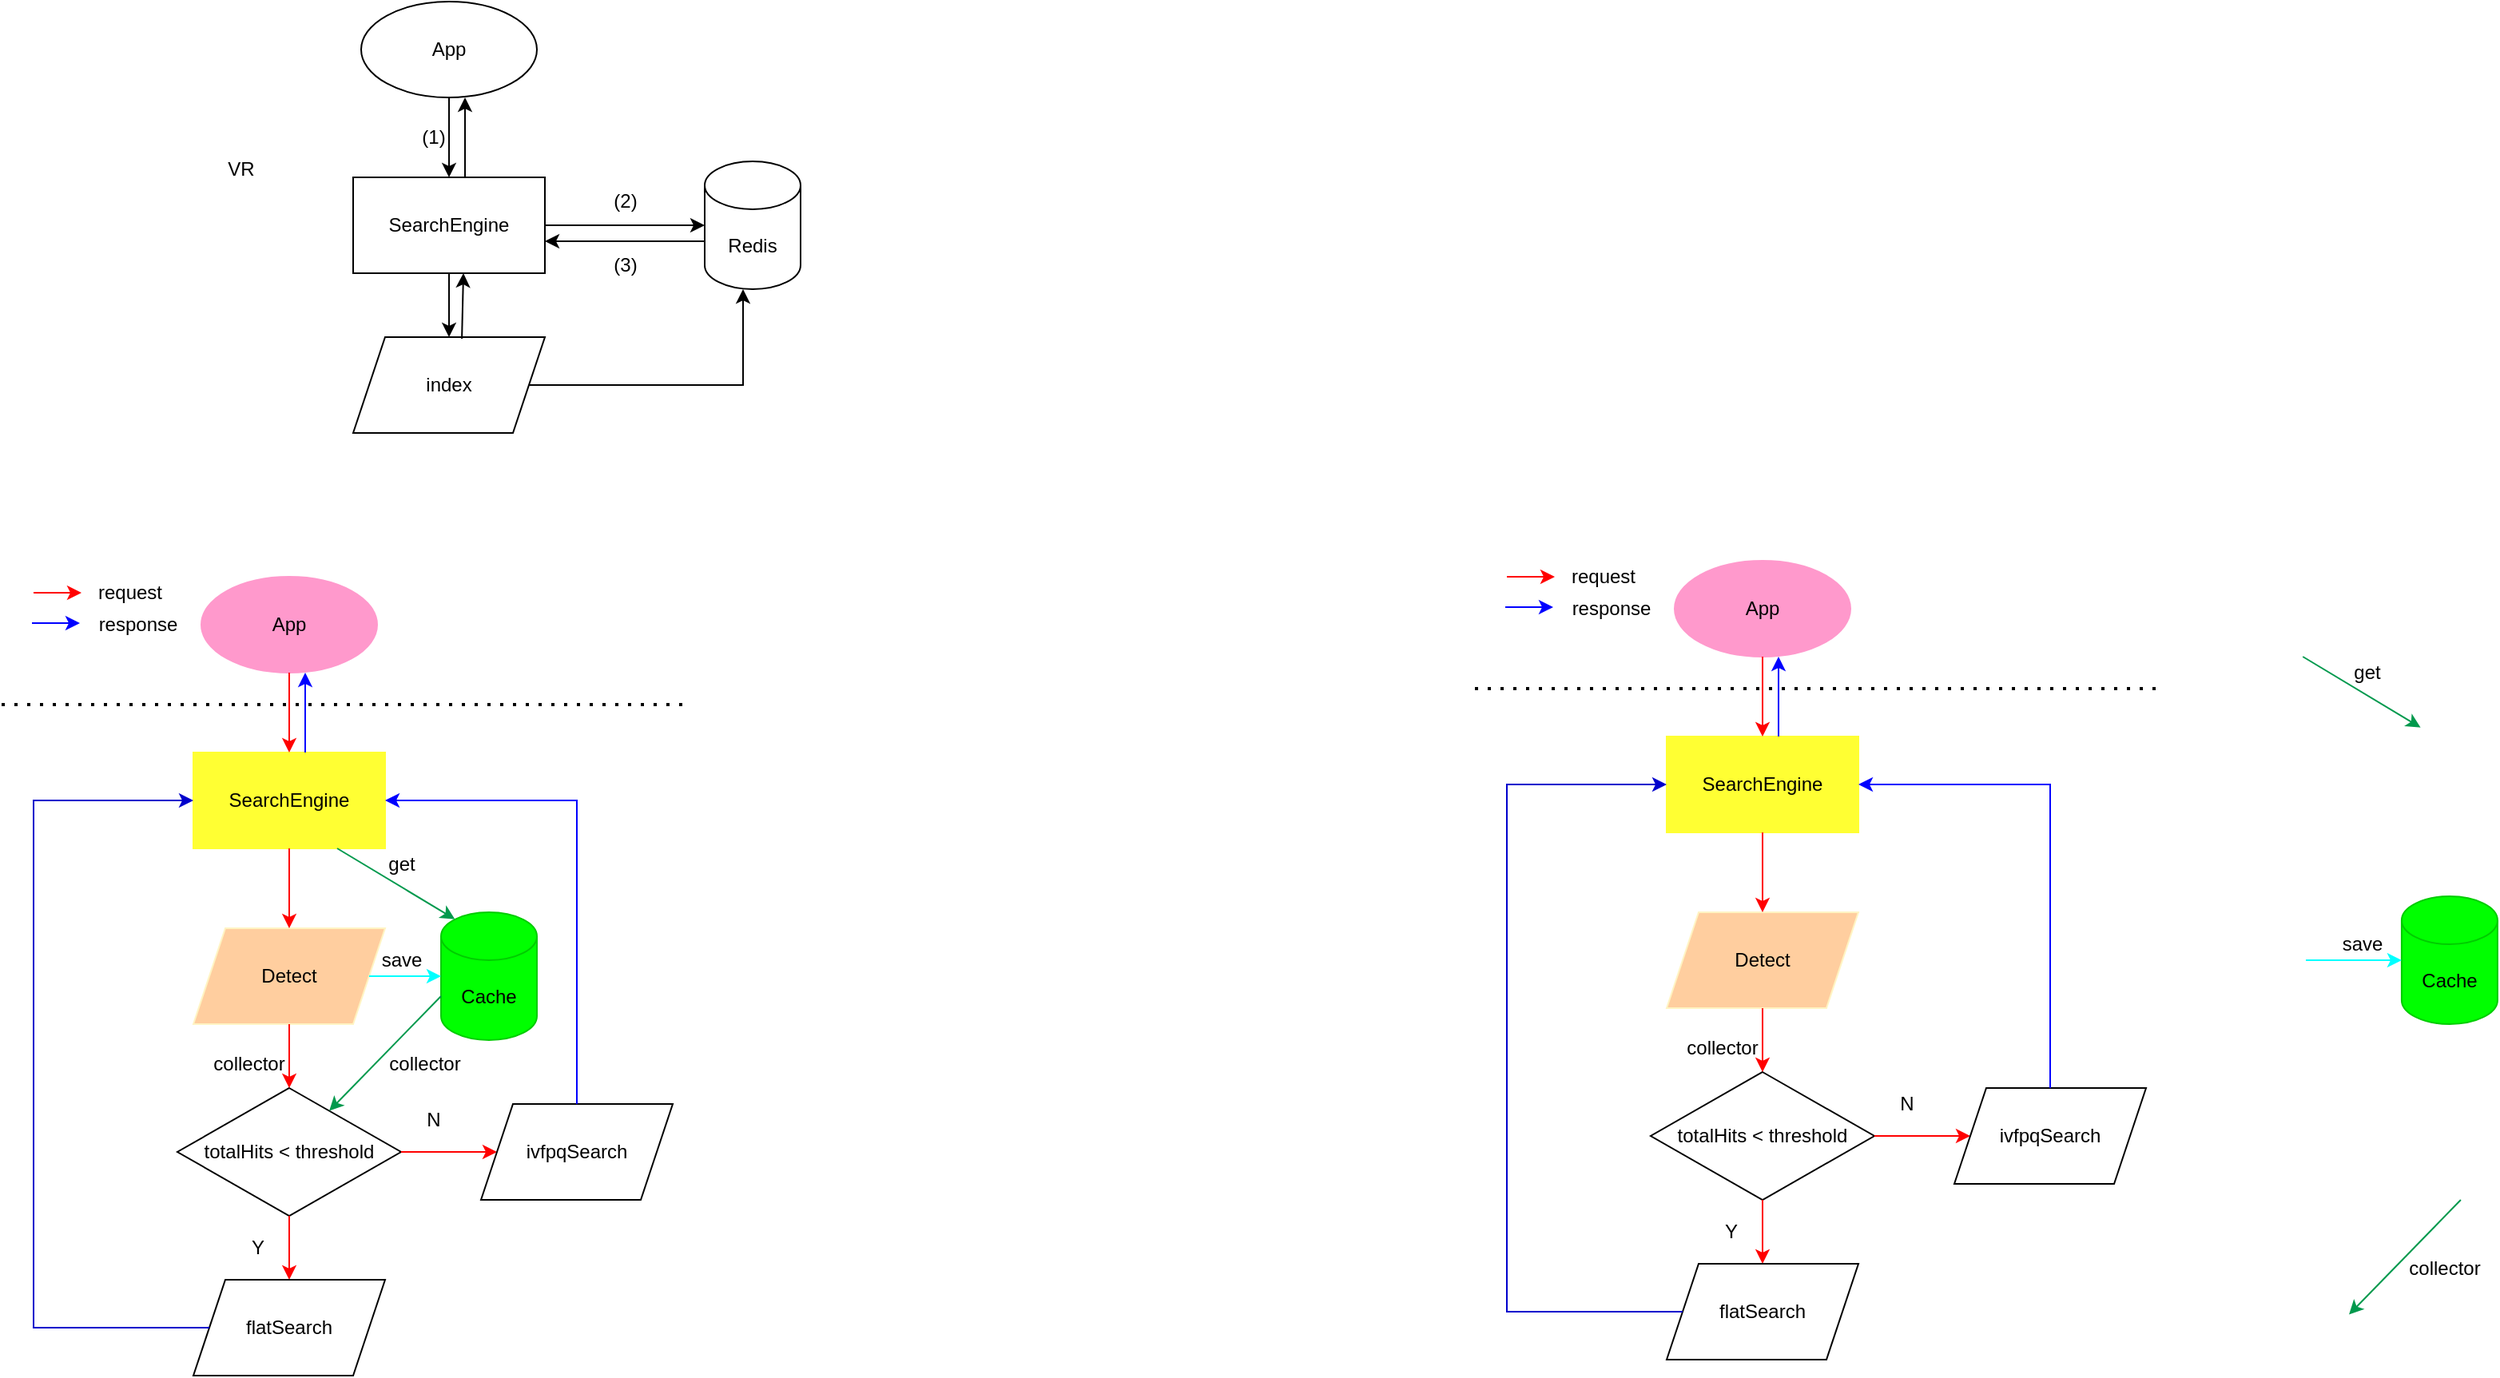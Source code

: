 <mxfile version="20.2.7" type="github">
  <diagram id="n7g1C1cB4a6CKFniwZv7" name="Page-1">
    <mxGraphModel dx="946" dy="614" grid="0" gridSize="10" guides="1" tooltips="1" connect="1" arrows="1" fold="1" page="1" pageScale="1" pageWidth="850" pageHeight="1100" math="0" shadow="0">
      <root>
        <mxCell id="0" />
        <mxCell id="1" parent="0" />
        <mxCell id="Wh6iKpHy1iD3rTgaPX8n-1" value="SearchEngine" style="rounded=0;whiteSpace=wrap;html=1;" parent="1" vertex="1">
          <mxGeometry x="240" y="230" width="120" height="60" as="geometry" />
        </mxCell>
        <mxCell id="Wh6iKpHy1iD3rTgaPX8n-2" value="App" style="ellipse;whiteSpace=wrap;html=1;" parent="1" vertex="1">
          <mxGeometry x="245" y="120" width="110" height="60" as="geometry" />
        </mxCell>
        <mxCell id="Wh6iKpHy1iD3rTgaPX8n-3" value="" style="endArrow=classic;html=1;rounded=0;exitX=0.5;exitY=1;exitDx=0;exitDy=0;" parent="1" source="Wh6iKpHy1iD3rTgaPX8n-2" target="Wh6iKpHy1iD3rTgaPX8n-1" edge="1">
          <mxGeometry width="50" height="50" relative="1" as="geometry">
            <mxPoint x="400" y="320" as="sourcePoint" />
            <mxPoint x="450" y="270" as="targetPoint" />
          </mxGeometry>
        </mxCell>
        <mxCell id="Wh6iKpHy1iD3rTgaPX8n-5" value="Redis" style="shape=cylinder3;whiteSpace=wrap;html=1;boundedLbl=1;backgroundOutline=1;size=15;" parent="1" vertex="1">
          <mxGeometry x="460" y="220" width="60" height="80" as="geometry" />
        </mxCell>
        <mxCell id="Wh6iKpHy1iD3rTgaPX8n-6" value="" style="endArrow=classic;html=1;rounded=0;entryX=0;entryY=0.5;entryDx=0;entryDy=0;entryPerimeter=0;exitX=1;exitY=0.5;exitDx=0;exitDy=0;" parent="1" source="Wh6iKpHy1iD3rTgaPX8n-1" target="Wh6iKpHy1iD3rTgaPX8n-5" edge="1">
          <mxGeometry width="50" height="50" relative="1" as="geometry">
            <mxPoint x="400" y="320" as="sourcePoint" />
            <mxPoint x="450" y="270" as="targetPoint" />
          </mxGeometry>
        </mxCell>
        <mxCell id="Wh6iKpHy1iD3rTgaPX8n-8" value="" style="endArrow=classic;html=1;rounded=0;" parent="1" edge="1">
          <mxGeometry width="50" height="50" relative="1" as="geometry">
            <mxPoint x="460" y="270" as="sourcePoint" />
            <mxPoint x="360" y="270" as="targetPoint" />
          </mxGeometry>
        </mxCell>
        <mxCell id="Wh6iKpHy1iD3rTgaPX8n-9" value="" style="endArrow=classic;html=1;rounded=0;exitX=0.5;exitY=1;exitDx=0;exitDy=0;entryX=0.5;entryY=0;entryDx=0;entryDy=0;" parent="1" source="Wh6iKpHy1iD3rTgaPX8n-1" edge="1">
          <mxGeometry width="50" height="50" relative="1" as="geometry">
            <mxPoint x="400" y="300" as="sourcePoint" />
            <mxPoint x="300" y="330" as="targetPoint" />
          </mxGeometry>
        </mxCell>
        <mxCell id="Wh6iKpHy1iD3rTgaPX8n-10" value="index" style="shape=parallelogram;perimeter=parallelogramPerimeter;whiteSpace=wrap;html=1;fixedSize=1;" parent="1" vertex="1">
          <mxGeometry x="240" y="330" width="120" height="60" as="geometry" />
        </mxCell>
        <mxCell id="Wh6iKpHy1iD3rTgaPX8n-11" value="" style="endArrow=classic;html=1;rounded=0;exitX=0.567;exitY=0.017;exitDx=0;exitDy=0;exitPerimeter=0;" parent="1" source="Wh6iKpHy1iD3rTgaPX8n-10" edge="1">
          <mxGeometry width="50" height="50" relative="1" as="geometry">
            <mxPoint x="310" y="330" as="sourcePoint" />
            <mxPoint x="309" y="290" as="targetPoint" />
          </mxGeometry>
        </mxCell>
        <mxCell id="Wh6iKpHy1iD3rTgaPX8n-12" value="" style="endArrow=none;dashed=1;html=1;dashPattern=1 3;strokeWidth=2;rounded=0;" parent="1" edge="1">
          <mxGeometry width="50" height="50" relative="1" as="geometry">
            <mxPoint x="20" y="560" as="sourcePoint" />
            <mxPoint x="450" y="560" as="targetPoint" />
          </mxGeometry>
        </mxCell>
        <mxCell id="Wh6iKpHy1iD3rTgaPX8n-13" value="VR" style="text;html=1;strokeColor=none;fillColor=none;align=center;verticalAlign=middle;whiteSpace=wrap;rounded=0;" parent="1" vertex="1">
          <mxGeometry x="140" y="210" width="60" height="30" as="geometry" />
        </mxCell>
        <mxCell id="Wh6iKpHy1iD3rTgaPX8n-15" value="" style="endArrow=classic;html=1;rounded=0;exitX=1;exitY=0.5;exitDx=0;exitDy=0;entryX=0.4;entryY=1;entryDx=0;entryDy=0;entryPerimeter=0;" parent="1" source="Wh6iKpHy1iD3rTgaPX8n-10" target="Wh6iKpHy1iD3rTgaPX8n-5" edge="1">
          <mxGeometry width="50" height="50" relative="1" as="geometry">
            <mxPoint x="390" y="260" as="sourcePoint" />
            <mxPoint x="440" y="210" as="targetPoint" />
            <Array as="points">
              <mxPoint x="484" y="360" />
            </Array>
          </mxGeometry>
        </mxCell>
        <mxCell id="Wh6iKpHy1iD3rTgaPX8n-16" value="(1)" style="text;html=1;align=center;verticalAlign=middle;resizable=0;points=[];autosize=1;strokeColor=none;fillColor=none;" parent="1" vertex="1">
          <mxGeometry x="270" y="190" width="40" height="30" as="geometry" />
        </mxCell>
        <mxCell id="Wh6iKpHy1iD3rTgaPX8n-17" value="(2)" style="text;html=1;align=center;verticalAlign=middle;resizable=0;points=[];autosize=1;strokeColor=none;fillColor=none;" parent="1" vertex="1">
          <mxGeometry x="390" y="230" width="40" height="30" as="geometry" />
        </mxCell>
        <mxCell id="Wh6iKpHy1iD3rTgaPX8n-20" value="" style="endArrow=classic;html=1;rounded=0;exitX=0.5;exitY=1;exitDx=0;exitDy=0;" parent="1" edge="1">
          <mxGeometry width="50" height="50" relative="1" as="geometry">
            <mxPoint x="310" y="230" as="sourcePoint" />
            <mxPoint x="310" y="180" as="targetPoint" />
          </mxGeometry>
        </mxCell>
        <mxCell id="Wh6iKpHy1iD3rTgaPX8n-21" value="(3)" style="text;html=1;align=center;verticalAlign=middle;resizable=0;points=[];autosize=1;strokeColor=none;fillColor=none;" parent="1" vertex="1">
          <mxGeometry x="390" y="270" width="40" height="30" as="geometry" />
        </mxCell>
        <mxCell id="Wh6iKpHy1iD3rTgaPX8n-22" value="SearchEngine" style="rounded=0;whiteSpace=wrap;html=1;strokeColor=#FFFF33;fillColor=#FFFF33;" parent="1" vertex="1">
          <mxGeometry x="140" y="590" width="120" height="60" as="geometry" />
        </mxCell>
        <mxCell id="Wh6iKpHy1iD3rTgaPX8n-23" value="App" style="ellipse;whiteSpace=wrap;html=1;strokeColor=#FF99CC;fillColor=#FF99CC;" parent="1" vertex="1">
          <mxGeometry x="145" y="480" width="110" height="60" as="geometry" />
        </mxCell>
        <mxCell id="Wh6iKpHy1iD3rTgaPX8n-24" value="" style="endArrow=classic;html=1;rounded=0;exitX=0.5;exitY=1;exitDx=0;exitDy=0;strokeColor=#FF0000;" parent="1" source="Wh6iKpHy1iD3rTgaPX8n-23" target="Wh6iKpHy1iD3rTgaPX8n-22" edge="1">
          <mxGeometry width="50" height="50" relative="1" as="geometry">
            <mxPoint x="300" y="680" as="sourcePoint" />
            <mxPoint x="350" y="630" as="targetPoint" />
          </mxGeometry>
        </mxCell>
        <mxCell id="Wh6iKpHy1iD3rTgaPX8n-27" value="Detect" style="shape=parallelogram;perimeter=parallelogramPerimeter;whiteSpace=wrap;html=1;fixedSize=1;strokeColor=#FFF4C3;fillColor=#FFCE9F;" parent="1" vertex="1">
          <mxGeometry x="140" y="700" width="120" height="60" as="geometry" />
        </mxCell>
        <mxCell id="Wh6iKpHy1iD3rTgaPX8n-28" value="" style="endArrow=classic;html=1;rounded=0;exitX=0.5;exitY=1;exitDx=0;exitDy=0;entryX=0.5;entryY=0;entryDx=0;entryDy=0;strokeColor=#FF0000;" parent="1" source="Wh6iKpHy1iD3rTgaPX8n-22" target="Wh6iKpHy1iD3rTgaPX8n-27" edge="1">
          <mxGeometry width="50" height="50" relative="1" as="geometry">
            <mxPoint x="390" y="570" as="sourcePoint" />
            <mxPoint x="440" y="520" as="targetPoint" />
          </mxGeometry>
        </mxCell>
        <mxCell id="Wh6iKpHy1iD3rTgaPX8n-29" value="totalHits &amp;lt; threshold" style="rhombus;whiteSpace=wrap;html=1;" parent="1" vertex="1">
          <mxGeometry x="130" y="800" width="140" height="80" as="geometry" />
        </mxCell>
        <mxCell id="Wh6iKpHy1iD3rTgaPX8n-30" value="" style="endArrow=classic;html=1;rounded=0;exitX=0.5;exitY=1;exitDx=0;exitDy=0;entryX=0.5;entryY=0;entryDx=0;entryDy=0;strokeColor=#FF0000;" parent="1" source="Wh6iKpHy1iD3rTgaPX8n-27" target="Wh6iKpHy1iD3rTgaPX8n-29" edge="1">
          <mxGeometry width="50" height="50" relative="1" as="geometry">
            <mxPoint x="390" y="720" as="sourcePoint" />
            <mxPoint x="440" y="670" as="targetPoint" />
          </mxGeometry>
        </mxCell>
        <mxCell id="Wh6iKpHy1iD3rTgaPX8n-31" value="" style="endArrow=classic;html=1;rounded=0;exitX=0.5;exitY=1;exitDx=0;exitDy=0;entryX=0.5;entryY=0;entryDx=0;entryDy=0;strokeColor=#FF0000;" parent="1" source="Wh6iKpHy1iD3rTgaPX8n-29" target="Wh6iKpHy1iD3rTgaPX8n-33" edge="1">
          <mxGeometry width="50" height="50" relative="1" as="geometry">
            <mxPoint x="390" y="820" as="sourcePoint" />
            <mxPoint x="200" y="950" as="targetPoint" />
          </mxGeometry>
        </mxCell>
        <mxCell id="Wh6iKpHy1iD3rTgaPX8n-33" value="flatSearch" style="shape=parallelogram;perimeter=parallelogramPerimeter;whiteSpace=wrap;html=1;fixedSize=1;" parent="1" vertex="1">
          <mxGeometry x="140" y="920" width="120" height="60" as="geometry" />
        </mxCell>
        <mxCell id="Wh6iKpHy1iD3rTgaPX8n-34" value="Y" style="text;html=1;align=center;verticalAlign=middle;resizable=0;points=[];autosize=1;strokeColor=none;fillColor=none;" parent="1" vertex="1">
          <mxGeometry x="165" y="885" width="30" height="30" as="geometry" />
        </mxCell>
        <mxCell id="Wh6iKpHy1iD3rTgaPX8n-35" value="" style="endArrow=classic;html=1;rounded=0;exitX=1;exitY=0.5;exitDx=0;exitDy=0;entryX=0;entryY=0.5;entryDx=0;entryDy=0;strokeColor=#FF0000;" parent="1" source="Wh6iKpHy1iD3rTgaPX8n-29" target="Wh6iKpHy1iD3rTgaPX8n-36" edge="1">
          <mxGeometry width="50" height="50" relative="1" as="geometry">
            <mxPoint x="390" y="780" as="sourcePoint" />
            <mxPoint x="360" y="840" as="targetPoint" />
          </mxGeometry>
        </mxCell>
        <mxCell id="Wh6iKpHy1iD3rTgaPX8n-36" value="ivfpqSearch" style="shape=parallelogram;perimeter=parallelogramPerimeter;whiteSpace=wrap;html=1;fixedSize=1;" parent="1" vertex="1">
          <mxGeometry x="320" y="810" width="120" height="60" as="geometry" />
        </mxCell>
        <mxCell id="Wh6iKpHy1iD3rTgaPX8n-37" value="N" style="text;html=1;align=center;verticalAlign=middle;resizable=0;points=[];autosize=1;strokeColor=none;fillColor=none;" parent="1" vertex="1">
          <mxGeometry x="275" y="805" width="30" height="30" as="geometry" />
        </mxCell>
        <mxCell id="Wh6iKpHy1iD3rTgaPX8n-38" value="" style="endArrow=classic;html=1;rounded=0;exitX=0.5;exitY=0;exitDx=0;exitDy=0;entryX=1;entryY=0.5;entryDx=0;entryDy=0;strokeColor=#0000FF;" parent="1" source="Wh6iKpHy1iD3rTgaPX8n-36" target="Wh6iKpHy1iD3rTgaPX8n-22" edge="1">
          <mxGeometry width="50" height="50" relative="1" as="geometry">
            <mxPoint x="390" y="780" as="sourcePoint" />
            <mxPoint x="440" y="730" as="targetPoint" />
            <Array as="points">
              <mxPoint x="380" y="620" />
            </Array>
          </mxGeometry>
        </mxCell>
        <mxCell id="Wh6iKpHy1iD3rTgaPX8n-39" value="" style="endArrow=classic;html=1;rounded=0;entryX=0;entryY=0.5;entryDx=0;entryDy=0;exitX=0;exitY=0.5;exitDx=0;exitDy=0;strokeColor=#0000CC;" parent="1" source="Wh6iKpHy1iD3rTgaPX8n-33" target="Wh6iKpHy1iD3rTgaPX8n-22" edge="1">
          <mxGeometry width="50" height="50" relative="1" as="geometry">
            <mxPoint x="390" y="840" as="sourcePoint" />
            <mxPoint x="440" y="790" as="targetPoint" />
            <Array as="points">
              <mxPoint x="40" y="950" />
              <mxPoint x="40" y="620" />
            </Array>
          </mxGeometry>
        </mxCell>
        <mxCell id="Wh6iKpHy1iD3rTgaPX8n-40" value="" style="endArrow=classic;html=1;rounded=0;exitX=0.5;exitY=1;exitDx=0;exitDy=0;strokeColor=#0000FF;" parent="1" edge="1">
          <mxGeometry width="50" height="50" relative="1" as="geometry">
            <mxPoint x="210" y="590" as="sourcePoint" />
            <mxPoint x="210" y="540" as="targetPoint" />
          </mxGeometry>
        </mxCell>
        <mxCell id="Wh6iKpHy1iD3rTgaPX8n-41" value="collector" style="text;html=1;strokeColor=none;fillColor=none;align=center;verticalAlign=middle;whiteSpace=wrap;rounded=0;" parent="1" vertex="1">
          <mxGeometry x="145" y="770" width="60" height="30" as="geometry" />
        </mxCell>
        <mxCell id="Wh6iKpHy1iD3rTgaPX8n-42" value="Cache" style="shape=cylinder3;whiteSpace=wrap;html=1;boundedLbl=1;backgroundOutline=1;size=15;strokeColor=#00CC00;fillColor=#00FF00;" parent="1" vertex="1">
          <mxGeometry x="295" y="690" width="60" height="80" as="geometry" />
        </mxCell>
        <mxCell id="Wh6iKpHy1iD3rTgaPX8n-43" value="" style="endArrow=classic;html=1;rounded=0;exitX=0.75;exitY=1;exitDx=0;exitDy=0;entryX=0.145;entryY=0;entryDx=0;entryDy=4.35;entryPerimeter=0;strokeColor=#00994D;" parent="1" source="Wh6iKpHy1iD3rTgaPX8n-22" target="Wh6iKpHy1iD3rTgaPX8n-42" edge="1">
          <mxGeometry width="50" height="50" relative="1" as="geometry">
            <mxPoint x="370" y="690" as="sourcePoint" />
            <mxPoint x="290" y="690" as="targetPoint" />
          </mxGeometry>
        </mxCell>
        <mxCell id="Wh6iKpHy1iD3rTgaPX8n-44" value="" style="endArrow=classic;html=1;rounded=0;exitX=0;exitY=0;exitDx=0;exitDy=52.5;exitPerimeter=0;strokeColor=#00994D;" parent="1" source="Wh6iKpHy1iD3rTgaPX8n-42" target="Wh6iKpHy1iD3rTgaPX8n-29" edge="1">
          <mxGeometry width="50" height="50" relative="1" as="geometry">
            <mxPoint x="470" y="670" as="sourcePoint" />
            <mxPoint x="420" y="640" as="targetPoint" />
          </mxGeometry>
        </mxCell>
        <mxCell id="Wh6iKpHy1iD3rTgaPX8n-45" value="collector" style="text;html=1;strokeColor=none;fillColor=none;align=center;verticalAlign=middle;whiteSpace=wrap;rounded=0;" parent="1" vertex="1">
          <mxGeometry x="255" y="770" width="60" height="30" as="geometry" />
        </mxCell>
        <mxCell id="Wh6iKpHy1iD3rTgaPX8n-46" value="" style="endArrow=classic;html=1;rounded=0;strokeColor=#00FFFF;exitX=1;exitY=0.5;exitDx=0;exitDy=0;entryX=0;entryY=0.5;entryDx=0;entryDy=0;entryPerimeter=0;" parent="1" source="Wh6iKpHy1iD3rTgaPX8n-27" target="Wh6iKpHy1iD3rTgaPX8n-42" edge="1">
          <mxGeometry width="50" height="50" relative="1" as="geometry">
            <mxPoint x="360" y="760" as="sourcePoint" />
            <mxPoint x="410" y="710" as="targetPoint" />
          </mxGeometry>
        </mxCell>
        <mxCell id="Wh6iKpHy1iD3rTgaPX8n-53" value="request" style="text;html=1;align=center;verticalAlign=middle;resizable=0;points=[];autosize=1;strokeColor=none;fillColor=none;" parent="1" vertex="1">
          <mxGeometry x="70" y="475" width="60" height="30" as="geometry" />
        </mxCell>
        <mxCell id="Wh6iKpHy1iD3rTgaPX8n-55" value="" style="endArrow=classic;html=1;rounded=0;strokeColor=#FF0000;" parent="1" edge="1">
          <mxGeometry width="50" height="50" relative="1" as="geometry">
            <mxPoint x="40" y="490" as="sourcePoint" />
            <mxPoint x="70" y="490" as="targetPoint" />
          </mxGeometry>
        </mxCell>
        <mxCell id="Wh6iKpHy1iD3rTgaPX8n-57" value="" style="endArrow=classic;html=1;rounded=0;strokeColor=#0000FF;" parent="1" edge="1">
          <mxGeometry width="50" height="50" relative="1" as="geometry">
            <mxPoint x="39" y="509" as="sourcePoint" />
            <mxPoint x="69" y="509" as="targetPoint" />
          </mxGeometry>
        </mxCell>
        <mxCell id="Wh6iKpHy1iD3rTgaPX8n-58" value="response" style="text;html=1;align=center;verticalAlign=middle;resizable=0;points=[];autosize=1;strokeColor=none;fillColor=none;" parent="1" vertex="1">
          <mxGeometry x="70" y="495" width="70" height="30" as="geometry" />
        </mxCell>
        <mxCell id="Wh6iKpHy1iD3rTgaPX8n-59" value="get" style="text;html=1;align=center;verticalAlign=middle;resizable=0;points=[];autosize=1;strokeColor=none;fillColor=none;" parent="1" vertex="1">
          <mxGeometry x="250" y="645" width="40" height="30" as="geometry" />
        </mxCell>
        <mxCell id="Wh6iKpHy1iD3rTgaPX8n-60" value="save" style="text;html=1;align=center;verticalAlign=middle;resizable=0;points=[];autosize=1;strokeColor=none;fillColor=none;" parent="1" vertex="1">
          <mxGeometry x="245" y="705" width="50" height="30" as="geometry" />
        </mxCell>
        <mxCell id="PE5HjTqQ0lYY5-2WtEXY-1" value="" style="endArrow=none;dashed=1;html=1;dashPattern=1 3;strokeWidth=2;rounded=0;" edge="1" parent="1">
          <mxGeometry width="50" height="50" relative="1" as="geometry">
            <mxPoint x="942" y="550" as="sourcePoint" />
            <mxPoint x="1372" y="550" as="targetPoint" />
          </mxGeometry>
        </mxCell>
        <mxCell id="PE5HjTqQ0lYY5-2WtEXY-2" value="SearchEngine" style="rounded=0;whiteSpace=wrap;html=1;strokeColor=#FFFF33;fillColor=#FFFF33;" vertex="1" parent="1">
          <mxGeometry x="1062" y="580" width="120" height="60" as="geometry" />
        </mxCell>
        <mxCell id="PE5HjTqQ0lYY5-2WtEXY-3" value="App" style="ellipse;whiteSpace=wrap;html=1;strokeColor=#FF99CC;fillColor=#FF99CC;" vertex="1" parent="1">
          <mxGeometry x="1067" y="470" width="110" height="60" as="geometry" />
        </mxCell>
        <mxCell id="PE5HjTqQ0lYY5-2WtEXY-4" value="" style="endArrow=classic;html=1;rounded=0;exitX=0.5;exitY=1;exitDx=0;exitDy=0;strokeColor=#FF0000;" edge="1" parent="1" source="PE5HjTqQ0lYY5-2WtEXY-3" target="PE5HjTqQ0lYY5-2WtEXY-2">
          <mxGeometry width="50" height="50" relative="1" as="geometry">
            <mxPoint x="1222" y="670" as="sourcePoint" />
            <mxPoint x="1272" y="620" as="targetPoint" />
          </mxGeometry>
        </mxCell>
        <mxCell id="PE5HjTqQ0lYY5-2WtEXY-5" value="Detect" style="shape=parallelogram;perimeter=parallelogramPerimeter;whiteSpace=wrap;html=1;fixedSize=1;strokeColor=#FFF4C3;fillColor=#FFCE9F;" vertex="1" parent="1">
          <mxGeometry x="1062" y="690" width="120" height="60" as="geometry" />
        </mxCell>
        <mxCell id="PE5HjTqQ0lYY5-2WtEXY-6" value="" style="endArrow=classic;html=1;rounded=0;exitX=0.5;exitY=1;exitDx=0;exitDy=0;entryX=0.5;entryY=0;entryDx=0;entryDy=0;strokeColor=#FF0000;" edge="1" parent="1" source="PE5HjTqQ0lYY5-2WtEXY-2" target="PE5HjTqQ0lYY5-2WtEXY-5">
          <mxGeometry width="50" height="50" relative="1" as="geometry">
            <mxPoint x="1312" y="560" as="sourcePoint" />
            <mxPoint x="1362" y="510" as="targetPoint" />
          </mxGeometry>
        </mxCell>
        <mxCell id="PE5HjTqQ0lYY5-2WtEXY-7" value="totalHits &amp;lt; threshold" style="rhombus;whiteSpace=wrap;html=1;" vertex="1" parent="1">
          <mxGeometry x="1052" y="790" width="140" height="80" as="geometry" />
        </mxCell>
        <mxCell id="PE5HjTqQ0lYY5-2WtEXY-8" value="" style="endArrow=classic;html=1;rounded=0;exitX=0.5;exitY=1;exitDx=0;exitDy=0;entryX=0.5;entryY=0;entryDx=0;entryDy=0;strokeColor=#FF0000;" edge="1" parent="1" source="PE5HjTqQ0lYY5-2WtEXY-5" target="PE5HjTqQ0lYY5-2WtEXY-7">
          <mxGeometry width="50" height="50" relative="1" as="geometry">
            <mxPoint x="1312" y="710" as="sourcePoint" />
            <mxPoint x="1362" y="660" as="targetPoint" />
          </mxGeometry>
        </mxCell>
        <mxCell id="PE5HjTqQ0lYY5-2WtEXY-9" value="" style="endArrow=classic;html=1;rounded=0;exitX=0.5;exitY=1;exitDx=0;exitDy=0;entryX=0.5;entryY=0;entryDx=0;entryDy=0;strokeColor=#FF0000;" edge="1" parent="1" source="PE5HjTqQ0lYY5-2WtEXY-7" target="PE5HjTqQ0lYY5-2WtEXY-10">
          <mxGeometry width="50" height="50" relative="1" as="geometry">
            <mxPoint x="1312" y="810" as="sourcePoint" />
            <mxPoint x="1122" y="940" as="targetPoint" />
          </mxGeometry>
        </mxCell>
        <mxCell id="PE5HjTqQ0lYY5-2WtEXY-10" value="flatSearch" style="shape=parallelogram;perimeter=parallelogramPerimeter;whiteSpace=wrap;html=1;fixedSize=1;" vertex="1" parent="1">
          <mxGeometry x="1062" y="910" width="120" height="60" as="geometry" />
        </mxCell>
        <mxCell id="PE5HjTqQ0lYY5-2WtEXY-11" value="Y" style="text;html=1;align=center;verticalAlign=middle;resizable=0;points=[];autosize=1;strokeColor=none;fillColor=none;" vertex="1" parent="1">
          <mxGeometry x="1087" y="875" width="30" height="30" as="geometry" />
        </mxCell>
        <mxCell id="PE5HjTqQ0lYY5-2WtEXY-12" value="" style="endArrow=classic;html=1;rounded=0;exitX=1;exitY=0.5;exitDx=0;exitDy=0;entryX=0;entryY=0.5;entryDx=0;entryDy=0;strokeColor=#FF0000;" edge="1" parent="1" source="PE5HjTqQ0lYY5-2WtEXY-7" target="PE5HjTqQ0lYY5-2WtEXY-13">
          <mxGeometry width="50" height="50" relative="1" as="geometry">
            <mxPoint x="1312" y="770" as="sourcePoint" />
            <mxPoint x="1282" y="830" as="targetPoint" />
          </mxGeometry>
        </mxCell>
        <mxCell id="PE5HjTqQ0lYY5-2WtEXY-13" value="ivfpqSearch" style="shape=parallelogram;perimeter=parallelogramPerimeter;whiteSpace=wrap;html=1;fixedSize=1;" vertex="1" parent="1">
          <mxGeometry x="1242" y="800" width="120" height="60" as="geometry" />
        </mxCell>
        <mxCell id="PE5HjTqQ0lYY5-2WtEXY-14" value="N" style="text;html=1;align=center;verticalAlign=middle;resizable=0;points=[];autosize=1;strokeColor=none;fillColor=none;" vertex="1" parent="1">
          <mxGeometry x="1197" y="795" width="30" height="30" as="geometry" />
        </mxCell>
        <mxCell id="PE5HjTqQ0lYY5-2WtEXY-15" value="" style="endArrow=classic;html=1;rounded=0;exitX=0.5;exitY=0;exitDx=0;exitDy=0;entryX=1;entryY=0.5;entryDx=0;entryDy=0;strokeColor=#0000FF;" edge="1" parent="1" source="PE5HjTqQ0lYY5-2WtEXY-13" target="PE5HjTqQ0lYY5-2WtEXY-2">
          <mxGeometry width="50" height="50" relative="1" as="geometry">
            <mxPoint x="1312" y="770" as="sourcePoint" />
            <mxPoint x="1362" y="720" as="targetPoint" />
            <Array as="points">
              <mxPoint x="1302" y="610" />
            </Array>
          </mxGeometry>
        </mxCell>
        <mxCell id="PE5HjTqQ0lYY5-2WtEXY-16" value="" style="endArrow=classic;html=1;rounded=0;entryX=0;entryY=0.5;entryDx=0;entryDy=0;exitX=0;exitY=0.5;exitDx=0;exitDy=0;strokeColor=#0000CC;" edge="1" parent="1" source="PE5HjTqQ0lYY5-2WtEXY-10" target="PE5HjTqQ0lYY5-2WtEXY-2">
          <mxGeometry width="50" height="50" relative="1" as="geometry">
            <mxPoint x="1312" y="830" as="sourcePoint" />
            <mxPoint x="1362" y="780" as="targetPoint" />
            <Array as="points">
              <mxPoint x="962" y="940" />
              <mxPoint x="962" y="610" />
            </Array>
          </mxGeometry>
        </mxCell>
        <mxCell id="PE5HjTqQ0lYY5-2WtEXY-17" value="" style="endArrow=classic;html=1;rounded=0;exitX=0.5;exitY=1;exitDx=0;exitDy=0;strokeColor=#0000FF;" edge="1" parent="1">
          <mxGeometry width="50" height="50" relative="1" as="geometry">
            <mxPoint x="1132" y="580" as="sourcePoint" />
            <mxPoint x="1132" y="530" as="targetPoint" />
          </mxGeometry>
        </mxCell>
        <mxCell id="PE5HjTqQ0lYY5-2WtEXY-18" value="collector" style="text;html=1;strokeColor=none;fillColor=none;align=center;verticalAlign=middle;whiteSpace=wrap;rounded=0;" vertex="1" parent="1">
          <mxGeometry x="1067" y="760" width="60" height="30" as="geometry" />
        </mxCell>
        <mxCell id="PE5HjTqQ0lYY5-2WtEXY-19" value="Cache" style="shape=cylinder3;whiteSpace=wrap;html=1;boundedLbl=1;backgroundOutline=1;size=15;strokeColor=#00CC00;fillColor=#00FF00;" vertex="1" parent="1">
          <mxGeometry x="1521.96" y="680" width="60" height="80" as="geometry" />
        </mxCell>
        <mxCell id="PE5HjTqQ0lYY5-2WtEXY-20" value="" style="endArrow=classic;html=1;rounded=0;exitX=0.75;exitY=1;exitDx=0;exitDy=0;entryX=0.145;entryY=0;entryDx=0;entryDy=4.35;entryPerimeter=0;strokeColor=#00994D;" edge="1" parent="1">
          <mxGeometry width="50" height="50" relative="1" as="geometry">
            <mxPoint x="1460.11" y="530" as="sourcePoint" />
            <mxPoint x="1533.81" y="574.35" as="targetPoint" />
          </mxGeometry>
        </mxCell>
        <mxCell id="PE5HjTqQ0lYY5-2WtEXY-21" value="" style="endArrow=classic;html=1;rounded=0;exitX=0;exitY=0;exitDx=0;exitDy=52.5;exitPerimeter=0;strokeColor=#00994D;" edge="1" parent="1">
          <mxGeometry width="50" height="50" relative="1" as="geometry">
            <mxPoint x="1558.96" y="870" as="sourcePoint" />
            <mxPoint x="1488.995" y="941.806" as="targetPoint" />
          </mxGeometry>
        </mxCell>
        <mxCell id="PE5HjTqQ0lYY5-2WtEXY-22" value="collector" style="text;html=1;strokeColor=none;fillColor=none;align=center;verticalAlign=middle;whiteSpace=wrap;rounded=0;" vertex="1" parent="1">
          <mxGeometry x="1518.96" y="897.5" width="60" height="30" as="geometry" />
        </mxCell>
        <mxCell id="PE5HjTqQ0lYY5-2WtEXY-23" value="" style="endArrow=classic;html=1;rounded=0;strokeColor=#00FFFF;entryX=0;entryY=0.5;entryDx=0;entryDy=0;entryPerimeter=0;" edge="1" parent="1" target="PE5HjTqQ0lYY5-2WtEXY-19">
          <mxGeometry width="50" height="50" relative="1" as="geometry">
            <mxPoint x="1462" y="720" as="sourcePoint" />
            <mxPoint x="1332" y="700" as="targetPoint" />
          </mxGeometry>
        </mxCell>
        <mxCell id="PE5HjTqQ0lYY5-2WtEXY-24" value="request" style="text;html=1;align=center;verticalAlign=middle;resizable=0;points=[];autosize=1;strokeColor=none;fillColor=none;" vertex="1" parent="1">
          <mxGeometry x="992" y="465" width="60" height="30" as="geometry" />
        </mxCell>
        <mxCell id="PE5HjTqQ0lYY5-2WtEXY-25" value="" style="endArrow=classic;html=1;rounded=0;strokeColor=#FF0000;" edge="1" parent="1">
          <mxGeometry width="50" height="50" relative="1" as="geometry">
            <mxPoint x="962" y="480" as="sourcePoint" />
            <mxPoint x="992" y="480" as="targetPoint" />
          </mxGeometry>
        </mxCell>
        <mxCell id="PE5HjTqQ0lYY5-2WtEXY-26" value="" style="endArrow=classic;html=1;rounded=0;strokeColor=#0000FF;" edge="1" parent="1">
          <mxGeometry width="50" height="50" relative="1" as="geometry">
            <mxPoint x="961" y="499" as="sourcePoint" />
            <mxPoint x="991" y="499" as="targetPoint" />
          </mxGeometry>
        </mxCell>
        <mxCell id="PE5HjTqQ0lYY5-2WtEXY-27" value="response" style="text;html=1;align=center;verticalAlign=middle;resizable=0;points=[];autosize=1;strokeColor=none;fillColor=none;" vertex="1" parent="1">
          <mxGeometry x="992" y="485" width="70" height="30" as="geometry" />
        </mxCell>
        <mxCell id="PE5HjTqQ0lYY5-2WtEXY-28" value="get" style="text;html=1;align=center;verticalAlign=middle;resizable=0;points=[];autosize=1;strokeColor=none;fillColor=none;" vertex="1" parent="1">
          <mxGeometry x="1480.11" y="525" width="40" height="30" as="geometry" />
        </mxCell>
        <mxCell id="PE5HjTqQ0lYY5-2WtEXY-29" value="save" style="text;html=1;align=center;verticalAlign=middle;resizable=0;points=[];autosize=1;strokeColor=none;fillColor=none;" vertex="1" parent="1">
          <mxGeometry x="1471.96" y="695" width="50" height="30" as="geometry" />
        </mxCell>
      </root>
    </mxGraphModel>
  </diagram>
</mxfile>
